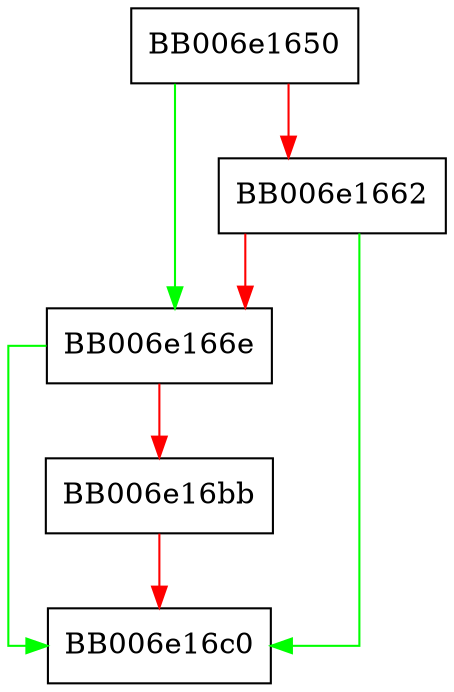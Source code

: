 digraph drbg_hash_uninstantiate_wrapper {
  node [shape="box"];
  graph [splines=ortho];
  BB006e1650 -> BB006e166e [color="green"];
  BB006e1650 -> BB006e1662 [color="red"];
  BB006e1662 -> BB006e16c0 [color="green"];
  BB006e1662 -> BB006e166e [color="red"];
  BB006e166e -> BB006e16c0 [color="green"];
  BB006e166e -> BB006e16bb [color="red"];
  BB006e16bb -> BB006e16c0 [color="red"];
}